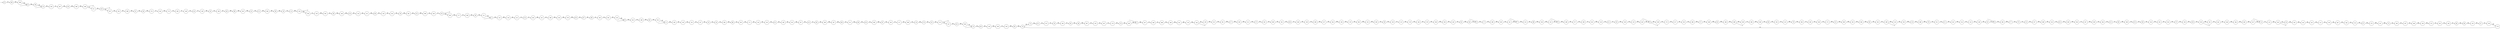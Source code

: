 digraph
{
  vcsn_context = "lat<letterset<char_letters(abc)>, letterset<char_letters(abc)>>, b"
  rankdir = LR
  edge [arrowhead = vee, arrowsize = .6]
  {
    node [shape = point, width = 0]
    I0
    I1
    I2
    I3
    I4
    I5
    I6
    I7
    I8
    I9
    I10
    I11
    I12
    I13
    F6
    F40
    F50
    F144
    F162
    F188
    F189
    F216
    F220
    F272
    F289
  }
  {
    node [shape = circle, style = rounded, width = 0.5]
    0
    1
    2
    3
    4
    5
    6
    7
    8
    9
    10
    11
    12
    13
    14
    15
    16
    17
    18
    19
    20
    21
    22
    23
    24
    25
    26
    27
    28
    29
    30
    31
    32
    33
    34
    35
    36
    37
    38
    39
    40
    41
    42
    43
    44
    45
    46
    47
    48
    49
    50
    51
    52
    53
    54
    55
    56
    57
    58
    59
    60
    61
    62
    63
    64
    65
    66
    67
    68
    69
    70
    71
    72
    73
    74
    75
    76
    77
    78
    79
    80
    81
    82
    83
    84
    85
    86
    87
    88
    89
    90
    91
    92
    93
    94
    95
    96
    97
    98
    99
    100
    101
    102
    103
    104
    105
    106
    107
    108
    109
    110
    111
    112
    113
    114
    115
    116
    117
    118
    119
    120
    121
    122
    123
    124
    125
    126
    127
    128
    129
    130
    131
    132
    133
    134
    135
    136
    137
    138
    139
    140
    141
    142
    143
    144
    145
    146
    147
    148
    149
    150
    151
    152
    153
    154
    155
    156
    157
    158
    159
    160
    161
    162
    163
    164
    165
    166
    167
    168
    169
    170
    171
    172
    173
    174
    175
    176
    177
    178
    179
    180
    181
    182
    183
    184
    185
    186
    187
    188
    189
    190
    191
    192
    193
    194
    195
    196
    197
    198
    199
    200
    201
    202
    203
    204
    205
    206
    207
    208
    209
    210
    211
    212
    213
    214
    215
    216
    217
    218
    219
    220
    221
    222
    223
    224
    225
    226
    227
    228
    229
    230
    231
    232
    233
    234
    235
    236
    237
    238
    239
    240
    241
    242
    243
    244
    245
    246
    247
    248
    249
    250
    251
    252
    253
    254
    255
    256
    257
    258
    259
    260
    261
    262
    263
    264
    265
    266
    267
    268
    269
    270
    271
    272
    273
    274
    275
    276
    277
    278
    279
    280
    281
    282
    283
    284
    285
    286
    287
    288
    289
    290
    291
    292
    293
    294
    295
    296
    297
    298
    299
  }
  I0 -> 0
  I1 -> 1
  I2 -> 2
  I3 -> 3
  I4 -> 4
  I5 -> 5
  I6 -> 6
  I7 -> 7
  I8 -> 8
  I9 -> 9
  I10 -> 10
  I11 -> 11
  I12 -> 12
  I13 -> 13
  0 -> 69 [label = "c|c"]
  1 -> 125 [label = "c|b"]
  2 -> 107 [label = "b|b"]
  3 -> 17 [label = "b|c"]
  4 -> 263 [label = "b|c"]
  5 -> 186 [label = "a|b"]
  6 -> F6
  6 -> 108 [label = "a|a"]
  7 -> 213 [label = "b|a"]
  8 -> 232 [label = "b|a"]
  9 -> 38 [label = "b|a"]
  10 -> 203 [label = "b|c"]
  11 -> 183 [label = "a|b"]
  12 -> 115 [label = "c|c"]
  13 -> 80 [label = "c|a"]
  14 -> 216 [label = "b|b"]
  15 -> 295 [label = "b|a"]
  16 -> 14 [label = "c|a"]
  17 -> 196 [label = "c|b"]
  18 -> 269 [label = "a|a"]
  19 -> 76 [label = "a|b"]
  20 -> 193 [label = "c|b"]
  21 -> 241 [label = "b|c"]
  22 -> 65 [label = "c|c"]
  23 -> 34 [label = "c|a"]
  24 -> 299 [label = "b|b"]
  25 -> 272 [label = "c|b"]
  26 -> 281 [label = "a|b"]
  27 -> 250 [label = "b|b"]
  28 -> 116 [label = "b|c"]
  29 -> 129 [label = "b|c"]
  30 -> 111 [label = "b|c"]
  31 -> 227 [label = "b|c"]
  32 -> 4 [label = "c|c"]
  33 -> 102 [label = "a|b"]
  34 -> 264 [label = "c|a"]
  35 -> 292 [label = "a|b"]
  36 -> 134 [label = "a|c"]
  37 -> 242 [label = "b|c"]
  38 -> 10 [label = "c|b"]
  39 -> 220 [label = "c|a"]
  40 -> F40
  40 -> 207 [label = "a|c"]
  41 -> 55 [label = "c|c"]
  42 -> 52 [label = "c|b"]
  43 -> 109 [label = "a|c"]
  44 -> 138 [label = "c|c"]
  45 -> 63 [label = "c|c"]
  46 -> 296 [label = "a|b"]
  47 -> 219 [label = "c|c"]
  48 -> 297 [label = "b|b"]
  49 -> 88 [label = "b|b"]
  50 -> F50
  50 -> 262 [label = "a|a"]
  51 -> 94 [label = "b|c"]
  52 -> 294 [label = "a|b"]
  53 -> 36 [label = "c|a"]
  54 -> 245 [label = "c|c"]
  55 -> 159 [label = "b|a"]
  56 -> 3 [label = "c|a"]
  57 -> 128 [label = "b|c"]
  58 -> 146 [label = "b|a"]
  59 -> 16 [label = "a|b"]
  60 -> 103 [label = "c|b"]
  61 -> 215 [label = "c|a"]
  62 -> 166 [label = "b|b"]
  63 -> 180 [label = "c|b"]
  64 -> 48 [label = "b|c"]
  65 -> 168 [label = "a|b"]
  66 -> 130 [label = "b|c"]
  67 -> 68 [label = "b|c"]
  68 -> 160 [label = "c|c"]
  69 -> 290 [label = "b|a"]
  70 -> 283 [label = "b|c"]
  71 -> 169 [label = "b|c"]
  72 -> 61 [label = "b|a"]
  73 -> 163 [label = "c|a"]
  74 -> 72 [label = "a|a"]
  75 -> 31 [label = "c|c"]
  76 -> 25 [label = "b|c"]
  77 -> 75 [label = "c|a"]
  78 -> 221 [label = "c|a"]
  79 -> 182 [label = "b|c"]
  80 -> 143 [label = "a|a"]
  81 -> 56 [label = "b|b"]
  82 -> 200 [label = "c|b"]
  83 -> 192 [label = "c|b"]
  84 -> 90 [label = "a|a"]
  85 -> 74 [label = "b|a"]
  86 -> 246 [label = "c|c"]
  87 -> 145 [label = "b|c"]
  88 -> 202 [label = "b|b"]
  89 -> 93 [label = "b|c"]
  90 -> 133 [label = "a|a"]
  91 -> 165 [label = "b|c"]
  92 -> 251 [label = "a|a"]
  93 -> 285 [label = "c|a"]
  94 -> 273 [label = "a|b"]
  95 -> 67 [label = "b|c"]
  96 -> 235 [label = "c|a"]
  97 -> 270 [label = "a|a"]
  98 -> 226 [label = "b|a"]
  99 -> 211 [label = "c|a"]
  100 -> 104 [label = "c|c"]
  101 -> 7 [label = "a|b"]
  102 -> 142 [label = "b|a"]
  103 -> 122 [label = "c|a"]
  104 -> 85 [label = "b|b"]
  105 -> 284 [label = "a|a"]
  106 -> 231 [label = "b|a"]
  107 -> 249 [label = "c|c"]
  108 -> 175 [label = "a|c"]
  109 -> 49 [label = "a|c"]
  110 -> 243 [label = "b|b"]
  111 -> 1 [label = "b|c"]
  112 -> 278 [label = "c|a"]
  113 -> 179 [label = "a|a"]
  114 -> 136 [label = "c|b"]
  115 -> 162 [label = "b|a"]
  116 -> 131 [label = "a|a"]
  117 -> 268 [label = "c|b"]
  118 -> 212 [label = "a|a"]
  119 -> 41 [label = "c|a"]
  120 -> 152 [label = "a|a"]
  121 -> 37 [label = "a|a"]
  122 -> 70 [label = "b|b"]
  123 -> 5 [label = "b|c"]
  124 -> 233 [label = "c|b"]
  125 -> 118 [label = "b|b"]
  126 -> 151 [label = "b|a"]
  127 -> 244 [label = "c|b"]
  128 -> 39 [label = "b|c"]
  129 -> 113 [label = "c|c"]
  130 -> 224 [label = "b|c"]
  131 -> 66 [label = "a|b"]
  132 -> 8 [label = "a|b"]
  133 -> 47 [label = "b|c"]
  134 -> 255 [label = "b|c"]
  135 -> 187 [label = "c|a"]
  136 -> 32 [label = "c|b"]
  137 -> 23 [label = "b|c"]
  138 -> 43 [label = "a|b"]
  139 -> 206 [label = "c|a"]
  140 -> 84 [label = "c|c"]
  141 -> 198 [label = "a|c"]
  142 -> 222 [label = "c|b"]
  143 -> 100 [label = "b|a"]
  144 -> F144
  144 -> 126 [label = "b|c"]
  145 -> 117 [label = "c|c"]
  146 -> 28 [label = "a|b"]
  147 -> 73 [label = "b|b"]
  148 -> 279 [label = "a|c"]
  149 -> 44 [label = "a|c"]
  150 -> 282 [label = "b|b"]
  151 -> 201 [label = "b|c"]
  152 -> 137 [label = "a|c"]
  153 -> 256 [label = "a|b"]
  154 -> 155 [label = "b|c"]
  155 -> 91 [label = "b|c"]
  156 -> 178 [label = "b|a"]
  157 -> 35 [label = "a|a"]
  158 -> 275 [label = "b|a"]
  159 -> 110 [label = "c|a"]
  160 -> 291 [label = "c|a"]
  161 -> 261 [label = "a|c"]
  162 -> F162
  162 -> 33 [label = "c|a"]
  163 -> 167 [label = "a|c"]
  164 -> 205 [label = "a|b"]
  165 -> 225 [label = "b|c"]
  166 -> 289 [label = "b|a"]
  167 -> 248 [label = "c|a"]
  168 -> 53 [label = "c|a"]
  169 -> 62 [label = "b|b"]
  170 -> 79 [label = "c|b"]
  171 -> 154 [label = "b|c"]
  172 -> 15 [label = "a|b"]
  173 -> 190 [label = "c|a"]
  174 -> 74 [label = "c|c"]
  175 -> 217 [label = "c|b"]
  176 -> 144 [label = "b|a"]
  177 -> 209 [label = "c|c"]
  178 -> 265 [label = "c|b"]
  179 -> 148 [label = "c|b"]
  180 -> 197 [label = "b|b"]
  181 -> 86 [label = "c|b"]
  182 -> 2 [label = "a|a"]
  183 -> 120 [label = "b|c"]
  184 -> 274 [label = "c|a"]
  185 -> 101 [label = "a|c"]
  186 -> 277 [label = "b|c"]
  187 -> 170 [label = "c|c"]
  188 -> F188
  188 -> 271 [label = "c|c"]
  189 -> F189
  189 -> 124 [label = "b|a"]
  190 -> 149 [label = "c|c"]
  191 -> 119 [label = "b|b"]
  192 -> 189 [label = "a|c"]
  193 -> 64 [label = "c|c"]
  194 -> 22 [label = "c|a"]
  195 -> 238 [label = "c|a"]
  196 -> 185 [label = "a|b"]
  197 -> 99 [label = "a|b"]
  198 -> 218 [label = "b|a"]
  199 -> 92 [label = "a|b"]
  200 -> 204 [label = "b|a"]
  201 -> 27 [label = "b|b"]
  202 -> 42 [label = "b|b"]
  203 -> 287 [label = "c|c"]
  204 -> 247 [label = "c|c"]
  205 -> 257 [label = "a|b"]
  206 -> 127 [label = "b|a"]
  207 -> 253 [label = "c|b"]
  208 -> 191 [label = "c|c"]
  209 -> 30 [label = "a|a"]
  210 -> 82 [label = "c|a"]
  211 -> 89 [label = "b|a"]
  212 -> 54 [label = "c|c"]
  213 -> 98 [label = "a|c"]
  214 -> 114 [label = "a|c"]
  215 -> 20 [label = "c|c"]
  216 -> F216
  216 -> 228 [label = "b|a"]
  217 -> 223 [label = "a|c"]
  218 -> 276 [label = "a|b"]
  219 -> 174 [label = "a|b"]
  220 -> F220
  220 -> 161 [label = "a|b"]
  221 -> 21 [label = "c|a"]
  222 -> 112 [label = "c|b"]
  223 -> 288 [label = "c|a"]
  224 -> 26 [label = "c|b"]
  225 -> 237 [label = "a|b"]
  226 -> 123 [label = "a|b"]
  227 -> 298 [label = "b|a"]
  228 -> 150 [label = "c|c"]
  229 -> 240 [label = "b|c"]
  230 -> 50 [label = "c|c"]
  231 -> 176 [label = "a|b"]
  232 -> 199 [label = "c|a"]
  233 -> 18 [label = "b|b"]
  234 -> 173 [label = "b|a"]
  235 -> 171 [label = "c|b"]
  236 -> 164 [label = "a|b"]
  237 -> 45 [label = "b|c"]
  238 -> 172 [label = "c|a"]
  239 -> 280 [label = "c|c"]
  240 -> 81 [label = "c|a"]
  241 -> 214 [label = "b|a"]
  242 -> 260 [label = "c|a"]
  243 -> 6 [label = "b|c"]
  244 -> 156 [label = "b|b"]
  245 -> 141 [label = "a|b"]
  246 -> 139 [label = "c|b"]
  247 -> 259 [label = "b|a"]
  248 -> 158 [label = "a|b"]
  249 -> 266 [label = "c|c"]
  250 -> 121 [label = "b|a"]
  251 -> 11 [label = "c|b"]
  252 -> 140 [label = "c|a"]
  253 -> 286 [label = "b|c"]
  254 -> 57 [label = "b|c"]
  255 -> 254 [label = "a|c"]
  256 -> 29 [label = "c|a"]
  257 -> 12 [label = "b|a"]
  258 -> 229 [label = "b|b"]
  259 -> 194 [label = "c|a"]
  260 -> 181 [label = "c|b"]
  261 -> 236 [label = "b|c"]
  262 -> 177 [label = "b|a"]
  263 -> 77 [label = "b|b"]
  264 -> 96 [label = "b|a"]
  265 -> 153 [label = "b|b"]
  266 -> 106 [label = "b|c"]
  267 -> 184 [label = "c|b"]
  268 -> 19 [label = "c|a"]
  269 -> 78 [label = "b|b"]
  270 -> 147 [label = "b|b"]
  271 -> 40 [label = "b|c"]
  272 -> F272
  272 -> 157 [label = "a|c"]
  273 -> 234 [label = "c|c"]
  274 -> 97 [label = "c|b"]
  275 -> 252 [label = "c|c"]
  276 -> 95 [label = "b|b"]
  277 -> 208 [label = "a|c"]
  278 -> 267 [label = "c|b"]
  279 -> 258 [label = "b|c"]
  280 -> 293 [label = "a|b"]
  281 -> 24 [label = "a|a"]
  282 -> 58 [label = "c|a"]
  283 -> 195 [label = "c|c"]
  284 -> 83 [label = "b|a"]
  285 -> 87 [label = "b|b"]
  286 -> 51 [label = "b|a"]
  287 -> 46 [label = "a|b"]
  288 -> 71 [label = "b|a"]
  289 -> F289
  289 -> 239 [label = "b|a"]
  290 -> 9 [label = "b|a"]
  291 -> 132 [label = "c|b"]
  292 -> 13 [label = "a|c"]
  293 -> 60 [label = "a|c"]
  294 -> 59 [label = "a|b"]
  295 -> 105 [label = "a|b"]
  296 -> 188 [label = "b|a"]
  297 -> 135 [label = "a|c"]
  298 -> 210 [label = "c|b"]
  299 -> 230 [label = "c|a"]
}
